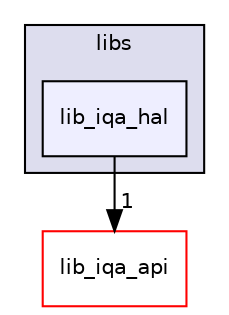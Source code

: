 digraph "lib_iqa_hal" {
  compound=true
  node [ fontsize="10", fontname="Helvetica"];
  edge [ labelfontsize="10", labelfontname="Helvetica"];
  subgraph clusterdir_6719ab1f1f7655efc2fa43f7eb574fd1 {
    graph [ bgcolor="#ddddee", pencolor="black", label="libs" fontname="Helvetica", fontsize="10", URL="dir_6719ab1f1f7655efc2fa43f7eb574fd1.html"]
  dir_62550ca3226bcb297b73a04c48e5a29d [shape=box, label="lib_iqa_hal", style="filled", fillcolor="#eeeeff", pencolor="black", URL="dir_62550ca3226bcb297b73a04c48e5a29d.html"];
  }
  dir_94ce3beca8397c8d2c96619258b3eafe [shape=box label="lib_iqa_api" fillcolor="white" style="filled" color="red" URL="dir_94ce3beca8397c8d2c96619258b3eafe.html"];
  dir_62550ca3226bcb297b73a04c48e5a29d->dir_94ce3beca8397c8d2c96619258b3eafe [headlabel="1", labeldistance=1.5 headhref="dir_000005_000001.html"];
}
